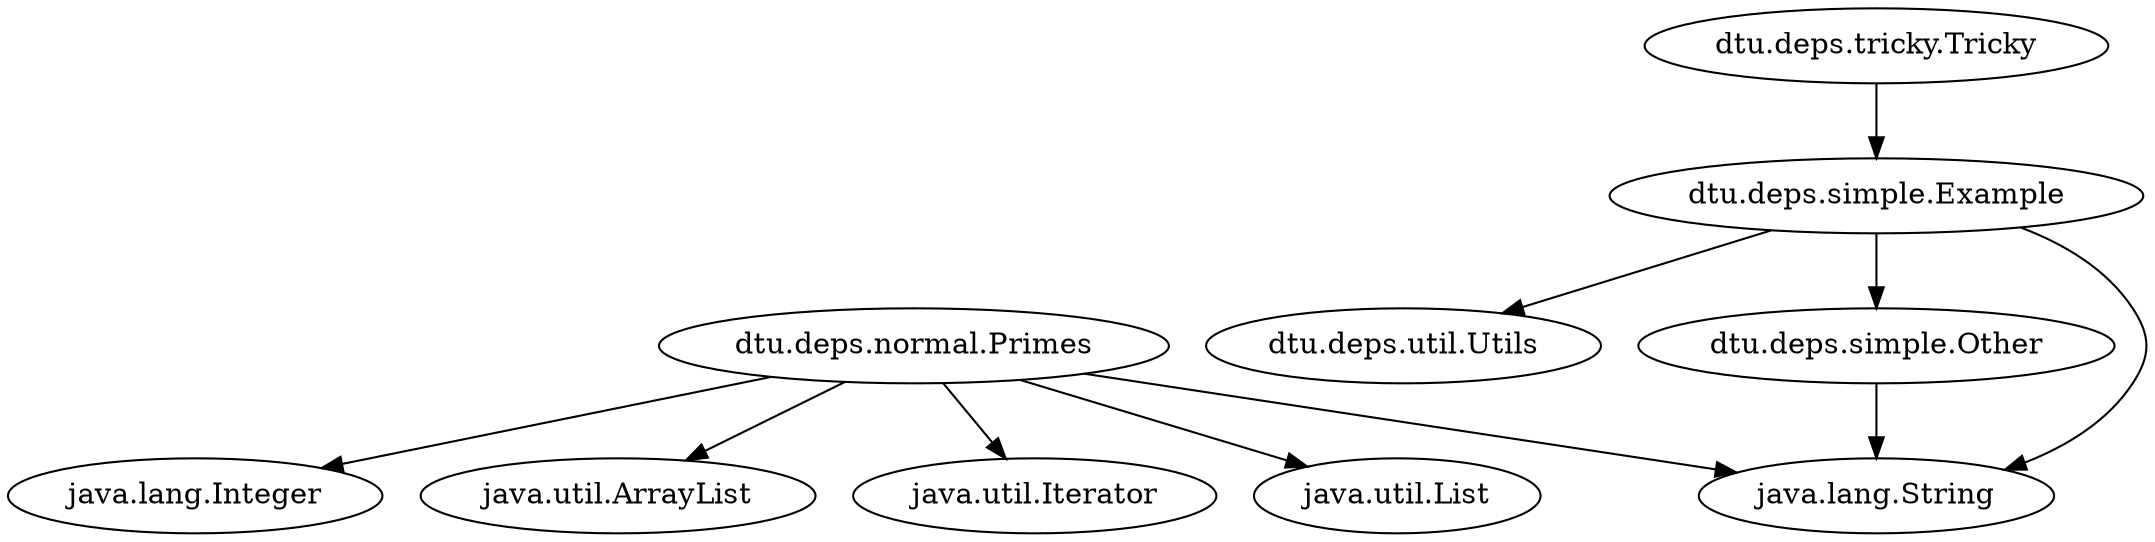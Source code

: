 // digraph SourceGraph {
//   "dtu.deps.util.Utils" [label="dtu.deps.util.Utils"];
//   "dtu.deps.tricky.Tricky" [label="dtu.deps.tricky.Tricky"];
//   "dtu.deps.simple.Example" [label="dtu.deps.simple.Example"];
//   "dtu.deps.simple.Other" [label="dtu.deps.simple.Other"];
//   "dtu.deps.normal.Primes" [label="dtu.deps.normal.Primes"];
//   "dtu.deps.tricky.Tricky" -> "dtu.deps.simple.Example";
//   "dtu.deps.simple.Example" -> "dtu.deps.util.Utils";
//   "dtu.deps.simple.Example" -> "dtu.deps.simple.Other";
//   "dtu.deps.normal.Primes" -> "java.util.List";
//   "dtu.deps.normal.Primes" -> "java.util.ArrayList";
//   "dtu.deps.normal.Primes" -> "java.util.Iterator";
//   "dtu.deps.normal.Primes" -> "java.lang.Integer";
// }


digraph SourceGraph {
  "dtu.deps.util.Utils" [label="dtu.deps.util.Utils"];
  "dtu.deps.tricky.Tricky" [label="dtu.deps.tricky.Tricky"];
  "dtu.deps.simple.Example" [label="dtu.deps.simple.Example"];
  "dtu.deps.simple.Other" [label="dtu.deps.simple.Other"];
  "dtu.deps.normal.Primes" [label="dtu.deps.normal.Primes"];
  "dtu.deps.tricky.Tricky" -> "dtu.deps.simple.Example";
  "dtu.deps.simple.Example" -> "dtu.deps.util.Utils";
  "dtu.deps.simple.Example" -> "dtu.deps.simple.Other";
  "dtu.deps.simple.Example" -> "java.lang.String";
  "dtu.deps.simple.Other" -> "java.lang.String";
  "dtu.deps.normal.Primes" -> "java.lang.Integer";
  "dtu.deps.normal.Primes" -> "java.util.ArrayList";
  "dtu.deps.normal.Primes" -> "java.util.Iterator";
  "dtu.deps.normal.Primes" -> "java.lang.String";
  "dtu.deps.normal.Primes" -> "java.util.List";
}